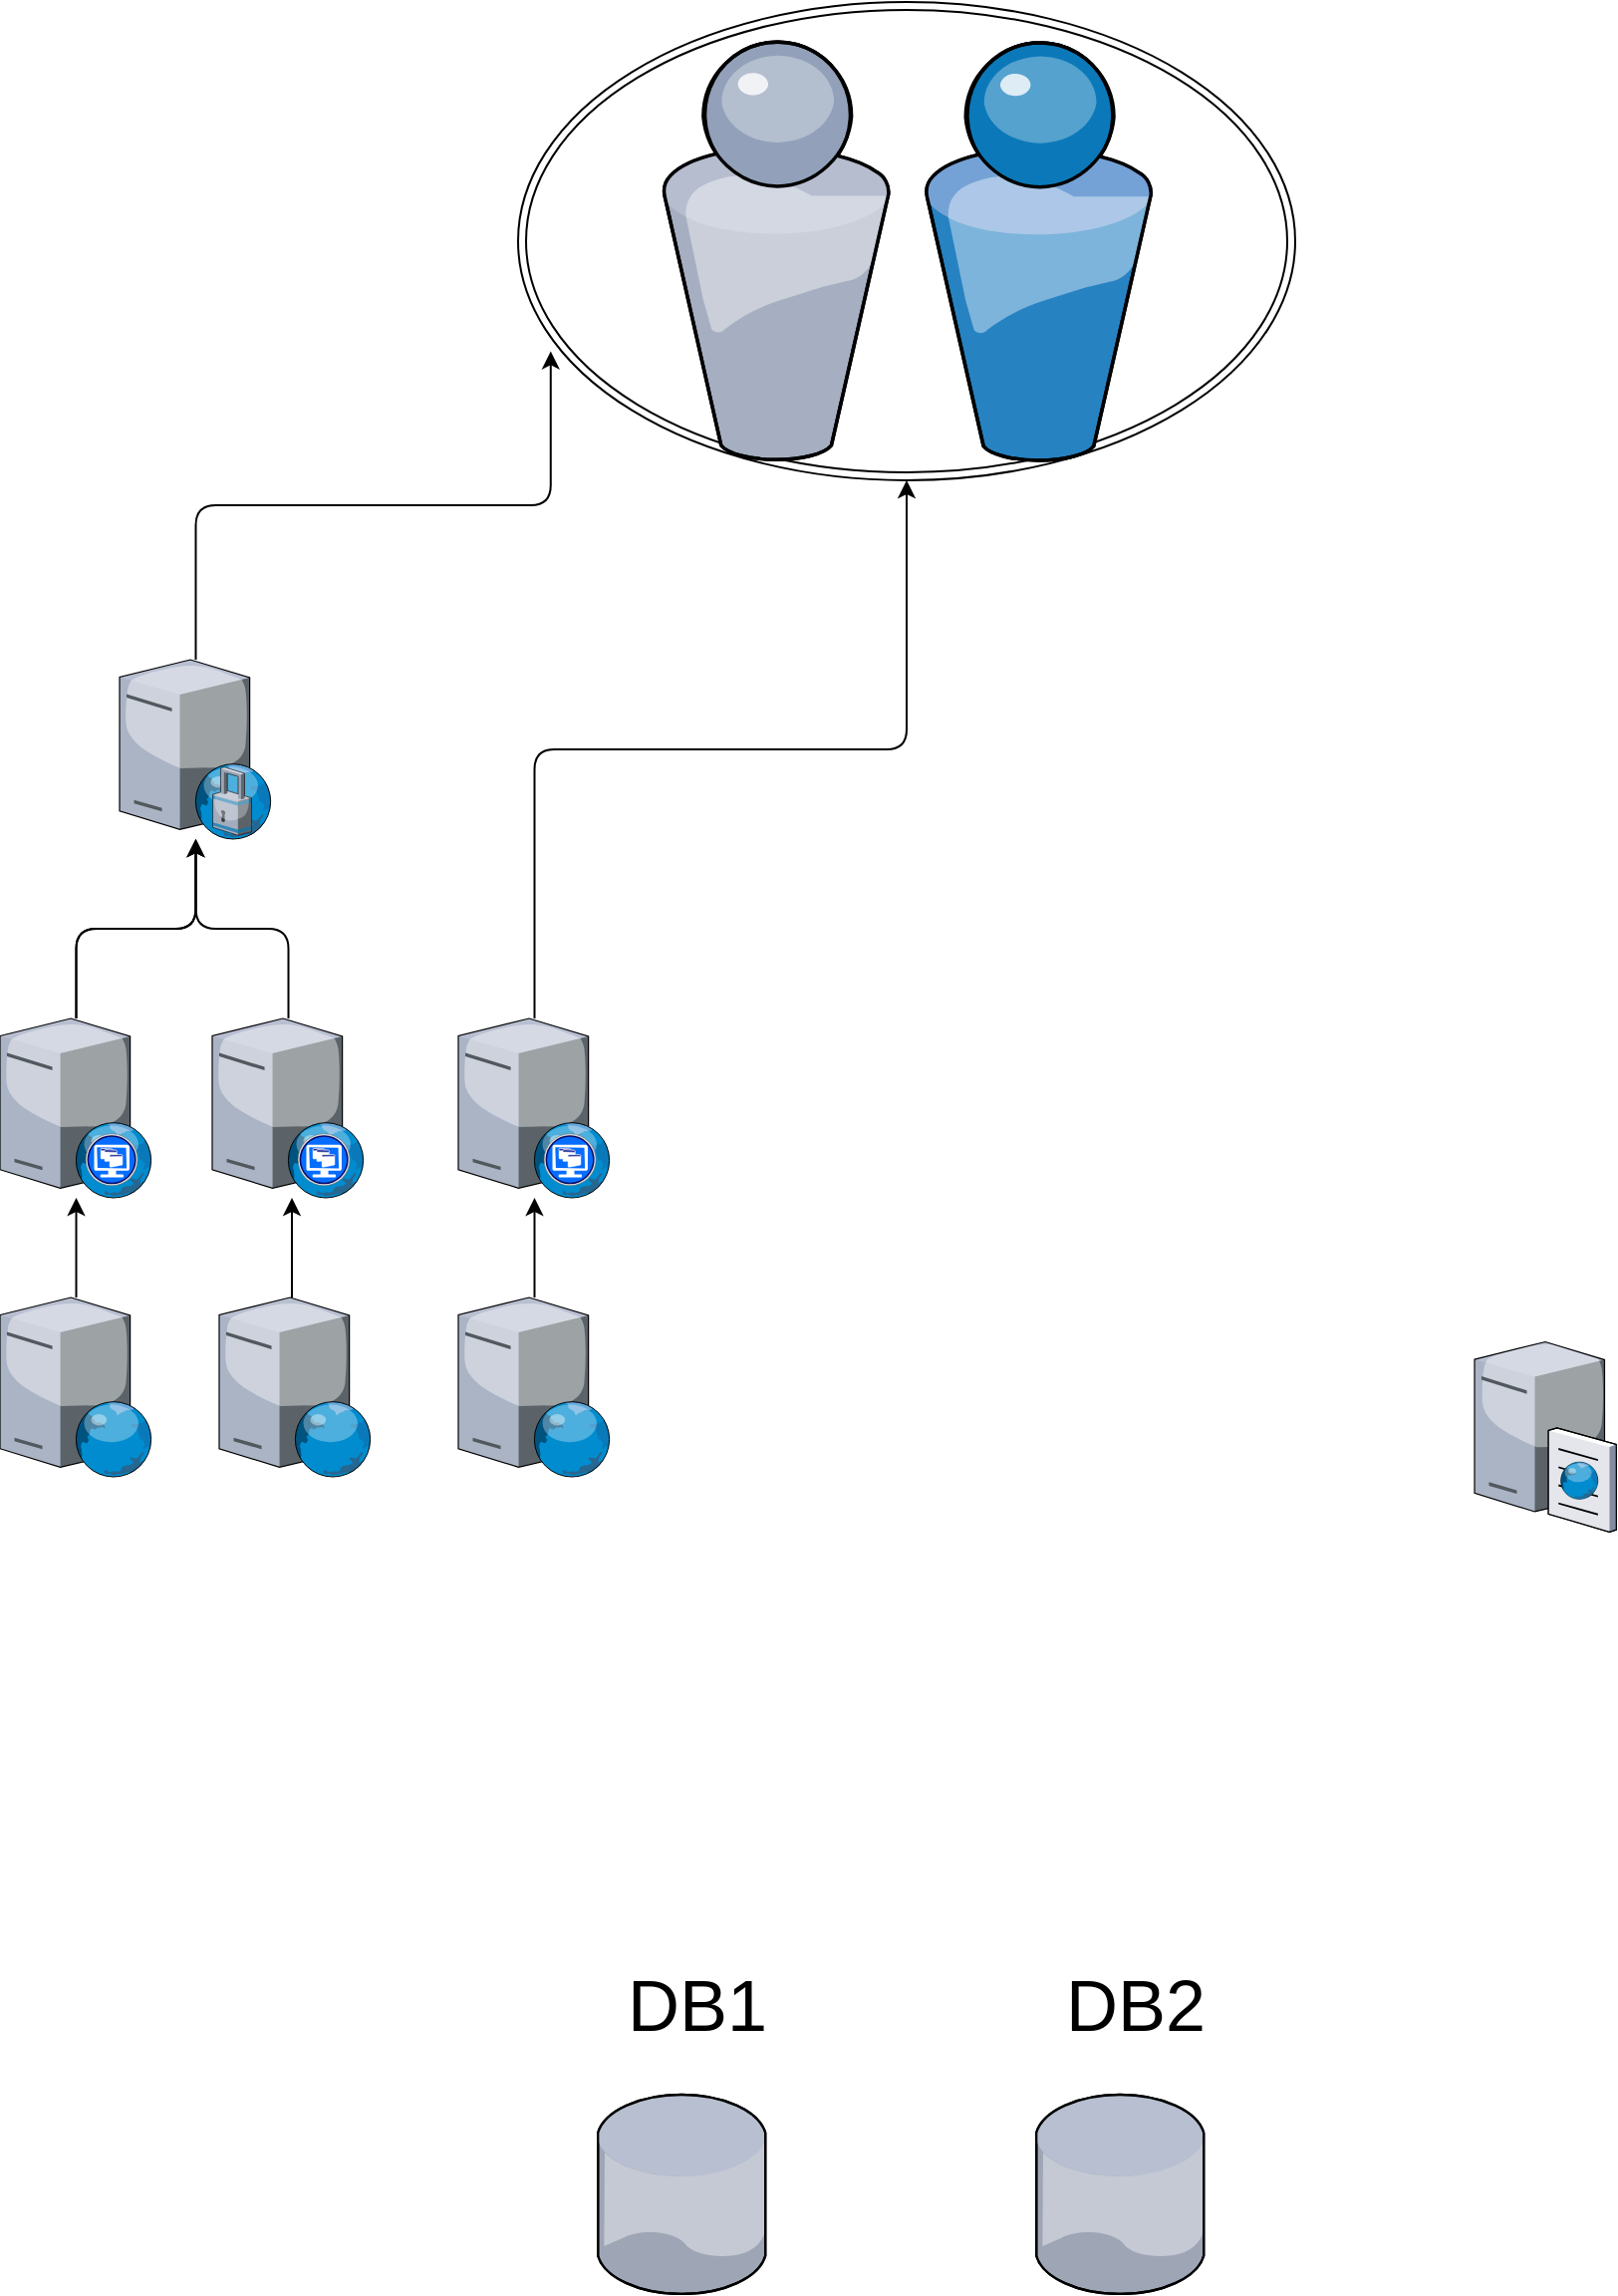 <mxfile version="14.1.4" type="github">
  <diagram name="Page-1" id="822b0af5-4adb-64df-f703-e8dfc1f81529">
    <mxGraphModel dx="2076" dy="2796" grid="1" gridSize="10" guides="1" tooltips="1" connect="1" arrows="1" fold="1" page="1" pageScale="1" pageWidth="1100" pageHeight="850" background="#ffffff" math="0" shadow="0">
      <root>
        <mxCell id="0" />
        <mxCell id="1" parent="0" />
        <mxCell id="y6YgBeKMQ5G8F_49D-vM-25" value="" style="ellipse;shape=doubleEllipse;whiteSpace=wrap;html=1;" vertex="1" parent="1">
          <mxGeometry x="330" y="-970" width="390" height="240" as="geometry" />
        </mxCell>
        <mxCell id="y6YgBeKMQ5G8F_49D-vM-1" value="" style="verticalLabelPosition=bottom;aspect=fixed;html=1;verticalAlign=top;strokeColor=none;align=center;outlineConnect=0;shape=mxgraph.citrix.database;" vertex="1" parent="1">
          <mxGeometry x="370" y="80" width="85" height="100" as="geometry" />
        </mxCell>
        <mxCell id="y6YgBeKMQ5G8F_49D-vM-2" value="" style="verticalLabelPosition=bottom;aspect=fixed;html=1;verticalAlign=top;strokeColor=none;align=center;outlineConnect=0;shape=mxgraph.citrix.database;" vertex="1" parent="1">
          <mxGeometry x="590" y="80" width="85" height="100" as="geometry" />
        </mxCell>
        <mxCell id="y6YgBeKMQ5G8F_49D-vM-3" value="&lt;font style=&quot;font-size: 36px&quot;&gt;DB1&lt;/font&gt;" style="text;html=1;strokeColor=none;fillColor=none;align=center;verticalAlign=middle;whiteSpace=wrap;rounded=0;" vertex="1" parent="1">
          <mxGeometry x="350" y="-10" width="140" height="90" as="geometry" />
        </mxCell>
        <mxCell id="y6YgBeKMQ5G8F_49D-vM-4" value="&lt;font style=&quot;font-size: 36px&quot;&gt;DB2&lt;/font&gt;" style="text;html=1;strokeColor=none;fillColor=none;align=center;verticalAlign=middle;whiteSpace=wrap;rounded=0;" vertex="1" parent="1">
          <mxGeometry x="570" y="-10" width="140" height="90" as="geometry" />
        </mxCell>
        <mxCell id="y6YgBeKMQ5G8F_49D-vM-7" value="" style="verticalLabelPosition=bottom;aspect=fixed;html=1;verticalAlign=top;strokeColor=none;align=center;outlineConnect=0;shape=mxgraph.citrix.users;" vertex="1" parent="1">
          <mxGeometry x="401.86" y="-950" width="246.27" height="210" as="geometry" />
        </mxCell>
        <mxCell id="y6YgBeKMQ5G8F_49D-vM-8" value="" style="verticalLabelPosition=bottom;aspect=fixed;html=1;verticalAlign=top;strokeColor=none;align=center;outlineConnect=0;shape=mxgraph.citrix.proxy_server;" vertex="1" parent="1">
          <mxGeometry x="130" y="-640" width="76.5" height="90" as="geometry" />
        </mxCell>
        <mxCell id="y6YgBeKMQ5G8F_49D-vM-13" value="" style="verticalLabelPosition=bottom;aspect=fixed;html=1;verticalAlign=top;strokeColor=none;align=center;outlineConnect=0;shape=mxgraph.citrix.cache_server;" vertex="1" parent="1">
          <mxGeometry x="810" y="-300" width="71" height="97.5" as="geometry" />
        </mxCell>
        <mxCell id="y6YgBeKMQ5G8F_49D-vM-14" value="" style="verticalLabelPosition=bottom;aspect=fixed;html=1;verticalAlign=top;strokeColor=none;align=center;outlineConnect=0;shape=mxgraph.citrix.web_server;" vertex="1" parent="1">
          <mxGeometry x="70" y="-320" width="76.5" height="90" as="geometry" />
        </mxCell>
        <mxCell id="y6YgBeKMQ5G8F_49D-vM-15" value="" style="verticalLabelPosition=bottom;aspect=fixed;html=1;verticalAlign=top;strokeColor=none;align=center;outlineConnect=0;shape=mxgraph.citrix.web_server;" vertex="1" parent="1">
          <mxGeometry x="300" y="-320" width="76.5" height="90" as="geometry" />
        </mxCell>
        <mxCell id="y6YgBeKMQ5G8F_49D-vM-16" value="" style="verticalLabelPosition=bottom;aspect=fixed;html=1;verticalAlign=top;strokeColor=none;align=center;outlineConnect=0;shape=mxgraph.citrix.web_server;" vertex="1" parent="1">
          <mxGeometry x="180" y="-320" width="76.5" height="90" as="geometry" />
        </mxCell>
        <mxCell id="y6YgBeKMQ5G8F_49D-vM-21" value="" style="edgeStyle=elbowEdgeStyle;elbow=vertical;endArrow=classic;html=1;" edge="1" parent="1" source="y6YgBeKMQ5G8F_49D-vM-29" target="y6YgBeKMQ5G8F_49D-vM-8">
          <mxGeometry width="50" height="50" relative="1" as="geometry">
            <mxPoint x="70" y="-490" as="sourcePoint" />
            <mxPoint x="120" y="-540" as="targetPoint" />
            <Array as="points" />
          </mxGeometry>
        </mxCell>
        <mxCell id="y6YgBeKMQ5G8F_49D-vM-22" value="" style="edgeStyle=elbowEdgeStyle;elbow=vertical;endArrow=classic;html=1;" edge="1" parent="1" source="y6YgBeKMQ5G8F_49D-vM-29" target="y6YgBeKMQ5G8F_49D-vM-8">
          <mxGeometry width="50" height="50" relative="1" as="geometry">
            <mxPoint x="108.25" y="-450" as="sourcePoint" />
            <mxPoint x="218.25" y="-510" as="targetPoint" />
            <Array as="points" />
          </mxGeometry>
        </mxCell>
        <mxCell id="y6YgBeKMQ5G8F_49D-vM-26" value="" style="edgeStyle=elbowEdgeStyle;elbow=vertical;endArrow=classic;html=1;" edge="1" parent="1" source="y6YgBeKMQ5G8F_49D-vM-28" target="y6YgBeKMQ5G8F_49D-vM-25">
          <mxGeometry width="50" height="50" relative="1" as="geometry">
            <mxPoint x="470" y="-500" as="sourcePoint" />
            <mxPoint x="520" y="-550" as="targetPoint" />
          </mxGeometry>
        </mxCell>
        <mxCell id="y6YgBeKMQ5G8F_49D-vM-27" value="" style="edgeStyle=elbowEdgeStyle;elbow=vertical;endArrow=classic;html=1;entryX=0.042;entryY=0.73;entryDx=0;entryDy=0;entryPerimeter=0;" edge="1" parent="1" source="y6YgBeKMQ5G8F_49D-vM-8" target="y6YgBeKMQ5G8F_49D-vM-25">
          <mxGeometry width="50" height="50" relative="1" as="geometry">
            <mxPoint x="140" y="-710" as="sourcePoint" />
            <mxPoint x="190" y="-760" as="targetPoint" />
          </mxGeometry>
        </mxCell>
        <mxCell id="y6YgBeKMQ5G8F_49D-vM-28" value="" style="verticalLabelPosition=bottom;aspect=fixed;html=1;verticalAlign=top;strokeColor=none;align=center;outlineConnect=0;shape=mxgraph.citrix.desktop_web;" vertex="1" parent="1">
          <mxGeometry x="300" y="-460" width="76.5" height="90" as="geometry" />
        </mxCell>
        <mxCell id="y6YgBeKMQ5G8F_49D-vM-30" value="" style="edgeStyle=elbowEdgeStyle;elbow=vertical;endArrow=classic;html=1;" edge="1" parent="1" source="y6YgBeKMQ5G8F_49D-vM-31" target="y6YgBeKMQ5G8F_49D-vM-8">
          <mxGeometry width="50" height="50" relative="1" as="geometry">
            <mxPoint x="228.25" y="-260" as="sourcePoint" />
            <mxPoint x="168.25" y="-550" as="targetPoint" />
            <Array as="points" />
          </mxGeometry>
        </mxCell>
        <mxCell id="y6YgBeKMQ5G8F_49D-vM-31" value="" style="verticalLabelPosition=bottom;aspect=fixed;html=1;verticalAlign=top;strokeColor=none;align=center;outlineConnect=0;shape=mxgraph.citrix.desktop_web;" vertex="1" parent="1">
          <mxGeometry x="176.5" y="-460" width="76.5" height="90" as="geometry" />
        </mxCell>
        <mxCell id="y6YgBeKMQ5G8F_49D-vM-29" value="" style="verticalLabelPosition=bottom;aspect=fixed;html=1;verticalAlign=top;strokeColor=none;align=center;outlineConnect=0;shape=mxgraph.citrix.desktop_web;" vertex="1" parent="1">
          <mxGeometry x="70" y="-460" width="76.5" height="90" as="geometry" />
        </mxCell>
        <mxCell id="y6YgBeKMQ5G8F_49D-vM-32" value="" style="edgeStyle=elbowEdgeStyle;elbow=vertical;endArrow=classic;html=1;" edge="1" parent="1" source="y6YgBeKMQ5G8F_49D-vM-14" target="y6YgBeKMQ5G8F_49D-vM-29">
          <mxGeometry width="50" height="50" relative="1" as="geometry">
            <mxPoint x="78.25" y="-350" as="sourcePoint" />
            <mxPoint x="168.25" y="-550" as="targetPoint" />
            <Array as="points" />
          </mxGeometry>
        </mxCell>
        <mxCell id="y6YgBeKMQ5G8F_49D-vM-33" value="" style="edgeStyle=elbowEdgeStyle;elbow=vertical;endArrow=classic;html=1;" edge="1" parent="1" source="y6YgBeKMQ5G8F_49D-vM-15" target="y6YgBeKMQ5G8F_49D-vM-28">
          <mxGeometry width="50" height="50" relative="1" as="geometry">
            <mxPoint x="560" y="-390" as="sourcePoint" />
            <mxPoint x="610" y="-440" as="targetPoint" />
          </mxGeometry>
        </mxCell>
        <mxCell id="y6YgBeKMQ5G8F_49D-vM-34" value="" style="edgeStyle=elbowEdgeStyle;elbow=horizontal;endArrow=classic;html=1;" edge="1" parent="1" source="y6YgBeKMQ5G8F_49D-vM-16" target="y6YgBeKMQ5G8F_49D-vM-31">
          <mxGeometry width="50" height="50" relative="1" as="geometry">
            <mxPoint x="900" y="-600" as="sourcePoint" />
            <mxPoint x="950" y="-650" as="targetPoint" />
          </mxGeometry>
        </mxCell>
      </root>
    </mxGraphModel>
  </diagram>
</mxfile>
